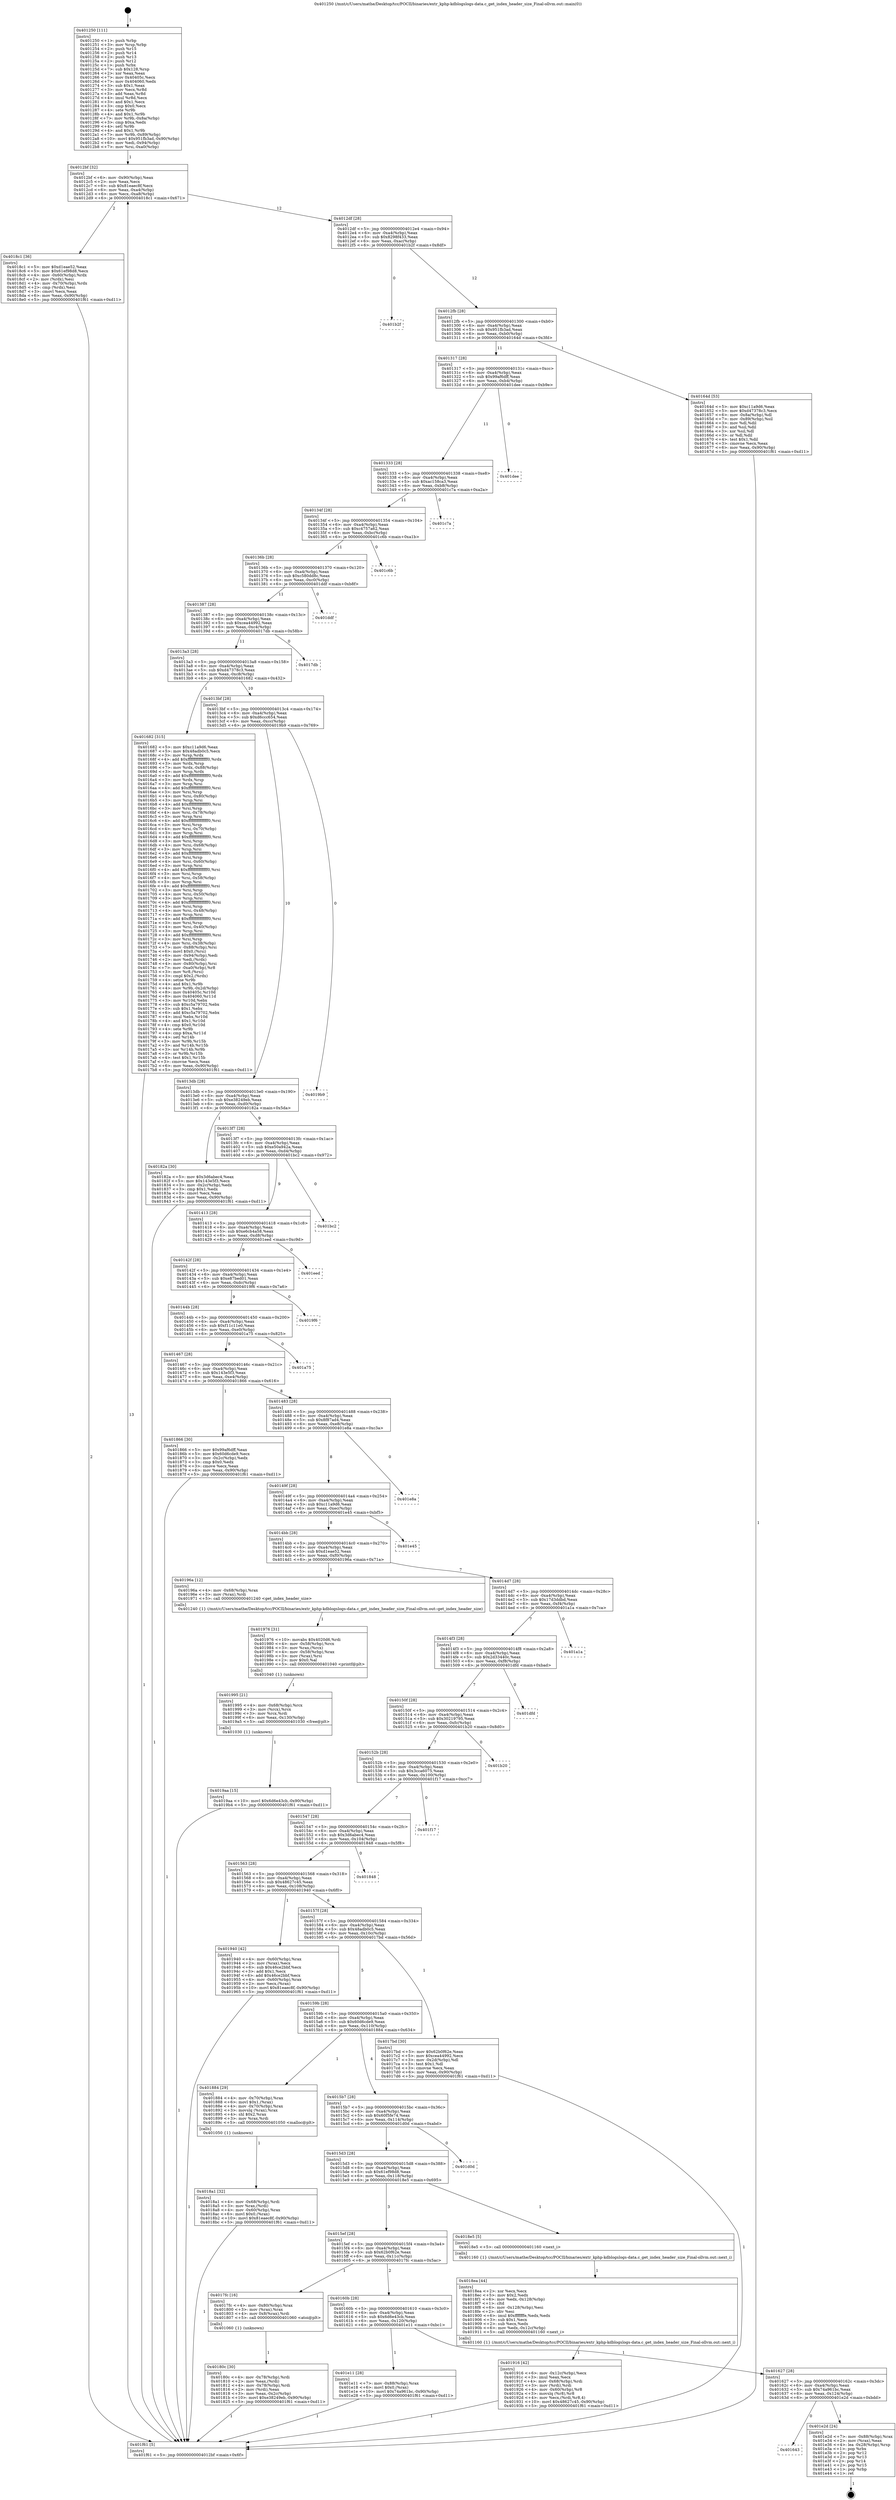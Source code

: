 digraph "0x401250" {
  label = "0x401250 (/mnt/c/Users/mathe/Desktop/tcc/POCII/binaries/extr_kphp-kdblogslogs-data.c_get_index_header_size_Final-ollvm.out::main(0))"
  labelloc = "t"
  node[shape=record]

  Entry [label="",width=0.3,height=0.3,shape=circle,fillcolor=black,style=filled]
  "0x4012bf" [label="{
     0x4012bf [32]\l
     | [instrs]\l
     &nbsp;&nbsp;0x4012bf \<+6\>: mov -0x90(%rbp),%eax\l
     &nbsp;&nbsp;0x4012c5 \<+2\>: mov %eax,%ecx\l
     &nbsp;&nbsp;0x4012c7 \<+6\>: sub $0x81eaec8f,%ecx\l
     &nbsp;&nbsp;0x4012cd \<+6\>: mov %eax,-0xa4(%rbp)\l
     &nbsp;&nbsp;0x4012d3 \<+6\>: mov %ecx,-0xa8(%rbp)\l
     &nbsp;&nbsp;0x4012d9 \<+6\>: je 00000000004018c1 \<main+0x671\>\l
  }"]
  "0x4018c1" [label="{
     0x4018c1 [36]\l
     | [instrs]\l
     &nbsp;&nbsp;0x4018c1 \<+5\>: mov $0xd1eae52,%eax\l
     &nbsp;&nbsp;0x4018c6 \<+5\>: mov $0x61ef98d8,%ecx\l
     &nbsp;&nbsp;0x4018cb \<+4\>: mov -0x60(%rbp),%rdx\l
     &nbsp;&nbsp;0x4018cf \<+2\>: mov (%rdx),%esi\l
     &nbsp;&nbsp;0x4018d1 \<+4\>: mov -0x70(%rbp),%rdx\l
     &nbsp;&nbsp;0x4018d5 \<+2\>: cmp (%rdx),%esi\l
     &nbsp;&nbsp;0x4018d7 \<+3\>: cmovl %ecx,%eax\l
     &nbsp;&nbsp;0x4018da \<+6\>: mov %eax,-0x90(%rbp)\l
     &nbsp;&nbsp;0x4018e0 \<+5\>: jmp 0000000000401f61 \<main+0xd11\>\l
  }"]
  "0x4012df" [label="{
     0x4012df [28]\l
     | [instrs]\l
     &nbsp;&nbsp;0x4012df \<+5\>: jmp 00000000004012e4 \<main+0x94\>\l
     &nbsp;&nbsp;0x4012e4 \<+6\>: mov -0xa4(%rbp),%eax\l
     &nbsp;&nbsp;0x4012ea \<+5\>: sub $0x8298f433,%eax\l
     &nbsp;&nbsp;0x4012ef \<+6\>: mov %eax,-0xac(%rbp)\l
     &nbsp;&nbsp;0x4012f5 \<+6\>: je 0000000000401b2f \<main+0x8df\>\l
  }"]
  Exit [label="",width=0.3,height=0.3,shape=circle,fillcolor=black,style=filled,peripheries=2]
  "0x401b2f" [label="{
     0x401b2f\l
  }", style=dashed]
  "0x4012fb" [label="{
     0x4012fb [28]\l
     | [instrs]\l
     &nbsp;&nbsp;0x4012fb \<+5\>: jmp 0000000000401300 \<main+0xb0\>\l
     &nbsp;&nbsp;0x401300 \<+6\>: mov -0xa4(%rbp),%eax\l
     &nbsp;&nbsp;0x401306 \<+5\>: sub $0x951fb3ad,%eax\l
     &nbsp;&nbsp;0x40130b \<+6\>: mov %eax,-0xb0(%rbp)\l
     &nbsp;&nbsp;0x401311 \<+6\>: je 000000000040164d \<main+0x3fd\>\l
  }"]
  "0x401643" [label="{
     0x401643\l
  }", style=dashed]
  "0x40164d" [label="{
     0x40164d [53]\l
     | [instrs]\l
     &nbsp;&nbsp;0x40164d \<+5\>: mov $0xc11a9d6,%eax\l
     &nbsp;&nbsp;0x401652 \<+5\>: mov $0xd47378c3,%ecx\l
     &nbsp;&nbsp;0x401657 \<+6\>: mov -0x8a(%rbp),%dl\l
     &nbsp;&nbsp;0x40165d \<+7\>: mov -0x89(%rbp),%sil\l
     &nbsp;&nbsp;0x401664 \<+3\>: mov %dl,%dil\l
     &nbsp;&nbsp;0x401667 \<+3\>: and %sil,%dil\l
     &nbsp;&nbsp;0x40166a \<+3\>: xor %sil,%dl\l
     &nbsp;&nbsp;0x40166d \<+3\>: or %dl,%dil\l
     &nbsp;&nbsp;0x401670 \<+4\>: test $0x1,%dil\l
     &nbsp;&nbsp;0x401674 \<+3\>: cmovne %ecx,%eax\l
     &nbsp;&nbsp;0x401677 \<+6\>: mov %eax,-0x90(%rbp)\l
     &nbsp;&nbsp;0x40167d \<+5\>: jmp 0000000000401f61 \<main+0xd11\>\l
  }"]
  "0x401317" [label="{
     0x401317 [28]\l
     | [instrs]\l
     &nbsp;&nbsp;0x401317 \<+5\>: jmp 000000000040131c \<main+0xcc\>\l
     &nbsp;&nbsp;0x40131c \<+6\>: mov -0xa4(%rbp),%eax\l
     &nbsp;&nbsp;0x401322 \<+5\>: sub $0x99af6dff,%eax\l
     &nbsp;&nbsp;0x401327 \<+6\>: mov %eax,-0xb4(%rbp)\l
     &nbsp;&nbsp;0x40132d \<+6\>: je 0000000000401dee \<main+0xb9e\>\l
  }"]
  "0x401f61" [label="{
     0x401f61 [5]\l
     | [instrs]\l
     &nbsp;&nbsp;0x401f61 \<+5\>: jmp 00000000004012bf \<main+0x6f\>\l
  }"]
  "0x401250" [label="{
     0x401250 [111]\l
     | [instrs]\l
     &nbsp;&nbsp;0x401250 \<+1\>: push %rbp\l
     &nbsp;&nbsp;0x401251 \<+3\>: mov %rsp,%rbp\l
     &nbsp;&nbsp;0x401254 \<+2\>: push %r15\l
     &nbsp;&nbsp;0x401256 \<+2\>: push %r14\l
     &nbsp;&nbsp;0x401258 \<+2\>: push %r13\l
     &nbsp;&nbsp;0x40125a \<+2\>: push %r12\l
     &nbsp;&nbsp;0x40125c \<+1\>: push %rbx\l
     &nbsp;&nbsp;0x40125d \<+7\>: sub $0x128,%rsp\l
     &nbsp;&nbsp;0x401264 \<+2\>: xor %eax,%eax\l
     &nbsp;&nbsp;0x401266 \<+7\>: mov 0x40405c,%ecx\l
     &nbsp;&nbsp;0x40126d \<+7\>: mov 0x404060,%edx\l
     &nbsp;&nbsp;0x401274 \<+3\>: sub $0x1,%eax\l
     &nbsp;&nbsp;0x401277 \<+3\>: mov %ecx,%r8d\l
     &nbsp;&nbsp;0x40127a \<+3\>: add %eax,%r8d\l
     &nbsp;&nbsp;0x40127d \<+4\>: imul %r8d,%ecx\l
     &nbsp;&nbsp;0x401281 \<+3\>: and $0x1,%ecx\l
     &nbsp;&nbsp;0x401284 \<+3\>: cmp $0x0,%ecx\l
     &nbsp;&nbsp;0x401287 \<+4\>: sete %r9b\l
     &nbsp;&nbsp;0x40128b \<+4\>: and $0x1,%r9b\l
     &nbsp;&nbsp;0x40128f \<+7\>: mov %r9b,-0x8a(%rbp)\l
     &nbsp;&nbsp;0x401296 \<+3\>: cmp $0xa,%edx\l
     &nbsp;&nbsp;0x401299 \<+4\>: setl %r9b\l
     &nbsp;&nbsp;0x40129d \<+4\>: and $0x1,%r9b\l
     &nbsp;&nbsp;0x4012a1 \<+7\>: mov %r9b,-0x89(%rbp)\l
     &nbsp;&nbsp;0x4012a8 \<+10\>: movl $0x951fb3ad,-0x90(%rbp)\l
     &nbsp;&nbsp;0x4012b2 \<+6\>: mov %edi,-0x94(%rbp)\l
     &nbsp;&nbsp;0x4012b8 \<+7\>: mov %rsi,-0xa0(%rbp)\l
  }"]
  "0x401e2d" [label="{
     0x401e2d [24]\l
     | [instrs]\l
     &nbsp;&nbsp;0x401e2d \<+7\>: mov -0x88(%rbp),%rax\l
     &nbsp;&nbsp;0x401e34 \<+2\>: mov (%rax),%eax\l
     &nbsp;&nbsp;0x401e36 \<+4\>: lea -0x28(%rbp),%rsp\l
     &nbsp;&nbsp;0x401e3a \<+1\>: pop %rbx\l
     &nbsp;&nbsp;0x401e3b \<+2\>: pop %r12\l
     &nbsp;&nbsp;0x401e3d \<+2\>: pop %r13\l
     &nbsp;&nbsp;0x401e3f \<+2\>: pop %r14\l
     &nbsp;&nbsp;0x401e41 \<+2\>: pop %r15\l
     &nbsp;&nbsp;0x401e43 \<+1\>: pop %rbp\l
     &nbsp;&nbsp;0x401e44 \<+1\>: ret\l
  }"]
  "0x401dee" [label="{
     0x401dee\l
  }", style=dashed]
  "0x401333" [label="{
     0x401333 [28]\l
     | [instrs]\l
     &nbsp;&nbsp;0x401333 \<+5\>: jmp 0000000000401338 \<main+0xe8\>\l
     &nbsp;&nbsp;0x401338 \<+6\>: mov -0xa4(%rbp),%eax\l
     &nbsp;&nbsp;0x40133e \<+5\>: sub $0xac158ca3,%eax\l
     &nbsp;&nbsp;0x401343 \<+6\>: mov %eax,-0xb8(%rbp)\l
     &nbsp;&nbsp;0x401349 \<+6\>: je 0000000000401c7a \<main+0xa2a\>\l
  }"]
  "0x401627" [label="{
     0x401627 [28]\l
     | [instrs]\l
     &nbsp;&nbsp;0x401627 \<+5\>: jmp 000000000040162c \<main+0x3dc\>\l
     &nbsp;&nbsp;0x40162c \<+6\>: mov -0xa4(%rbp),%eax\l
     &nbsp;&nbsp;0x401632 \<+5\>: sub $0x74a961bc,%eax\l
     &nbsp;&nbsp;0x401637 \<+6\>: mov %eax,-0x124(%rbp)\l
     &nbsp;&nbsp;0x40163d \<+6\>: je 0000000000401e2d \<main+0xbdd\>\l
  }"]
  "0x401c7a" [label="{
     0x401c7a\l
  }", style=dashed]
  "0x40134f" [label="{
     0x40134f [28]\l
     | [instrs]\l
     &nbsp;&nbsp;0x40134f \<+5\>: jmp 0000000000401354 \<main+0x104\>\l
     &nbsp;&nbsp;0x401354 \<+6\>: mov -0xa4(%rbp),%eax\l
     &nbsp;&nbsp;0x40135a \<+5\>: sub $0xc4757a62,%eax\l
     &nbsp;&nbsp;0x40135f \<+6\>: mov %eax,-0xbc(%rbp)\l
     &nbsp;&nbsp;0x401365 \<+6\>: je 0000000000401c6b \<main+0xa1b\>\l
  }"]
  "0x401e11" [label="{
     0x401e11 [28]\l
     | [instrs]\l
     &nbsp;&nbsp;0x401e11 \<+7\>: mov -0x88(%rbp),%rax\l
     &nbsp;&nbsp;0x401e18 \<+6\>: movl $0x0,(%rax)\l
     &nbsp;&nbsp;0x401e1e \<+10\>: movl $0x74a961bc,-0x90(%rbp)\l
     &nbsp;&nbsp;0x401e28 \<+5\>: jmp 0000000000401f61 \<main+0xd11\>\l
  }"]
  "0x401c6b" [label="{
     0x401c6b\l
  }", style=dashed]
  "0x40136b" [label="{
     0x40136b [28]\l
     | [instrs]\l
     &nbsp;&nbsp;0x40136b \<+5\>: jmp 0000000000401370 \<main+0x120\>\l
     &nbsp;&nbsp;0x401370 \<+6\>: mov -0xa4(%rbp),%eax\l
     &nbsp;&nbsp;0x401376 \<+5\>: sub $0xc580dd8c,%eax\l
     &nbsp;&nbsp;0x40137b \<+6\>: mov %eax,-0xc0(%rbp)\l
     &nbsp;&nbsp;0x401381 \<+6\>: je 0000000000401ddf \<main+0xb8f\>\l
  }"]
  "0x4019aa" [label="{
     0x4019aa [15]\l
     | [instrs]\l
     &nbsp;&nbsp;0x4019aa \<+10\>: movl $0x6d6e43cb,-0x90(%rbp)\l
     &nbsp;&nbsp;0x4019b4 \<+5\>: jmp 0000000000401f61 \<main+0xd11\>\l
  }"]
  "0x401ddf" [label="{
     0x401ddf\l
  }", style=dashed]
  "0x401387" [label="{
     0x401387 [28]\l
     | [instrs]\l
     &nbsp;&nbsp;0x401387 \<+5\>: jmp 000000000040138c \<main+0x13c\>\l
     &nbsp;&nbsp;0x40138c \<+6\>: mov -0xa4(%rbp),%eax\l
     &nbsp;&nbsp;0x401392 \<+5\>: sub $0xcea44992,%eax\l
     &nbsp;&nbsp;0x401397 \<+6\>: mov %eax,-0xc4(%rbp)\l
     &nbsp;&nbsp;0x40139d \<+6\>: je 00000000004017db \<main+0x58b\>\l
  }"]
  "0x401995" [label="{
     0x401995 [21]\l
     | [instrs]\l
     &nbsp;&nbsp;0x401995 \<+4\>: mov -0x68(%rbp),%rcx\l
     &nbsp;&nbsp;0x401999 \<+3\>: mov (%rcx),%rcx\l
     &nbsp;&nbsp;0x40199c \<+3\>: mov %rcx,%rdi\l
     &nbsp;&nbsp;0x40199f \<+6\>: mov %eax,-0x130(%rbp)\l
     &nbsp;&nbsp;0x4019a5 \<+5\>: call 0000000000401030 \<free@plt\>\l
     | [calls]\l
     &nbsp;&nbsp;0x401030 \{1\} (unknown)\l
  }"]
  "0x4017db" [label="{
     0x4017db\l
  }", style=dashed]
  "0x4013a3" [label="{
     0x4013a3 [28]\l
     | [instrs]\l
     &nbsp;&nbsp;0x4013a3 \<+5\>: jmp 00000000004013a8 \<main+0x158\>\l
     &nbsp;&nbsp;0x4013a8 \<+6\>: mov -0xa4(%rbp),%eax\l
     &nbsp;&nbsp;0x4013ae \<+5\>: sub $0xd47378c3,%eax\l
     &nbsp;&nbsp;0x4013b3 \<+6\>: mov %eax,-0xc8(%rbp)\l
     &nbsp;&nbsp;0x4013b9 \<+6\>: je 0000000000401682 \<main+0x432\>\l
  }"]
  "0x401976" [label="{
     0x401976 [31]\l
     | [instrs]\l
     &nbsp;&nbsp;0x401976 \<+10\>: movabs $0x4020d6,%rdi\l
     &nbsp;&nbsp;0x401980 \<+4\>: mov -0x58(%rbp),%rcx\l
     &nbsp;&nbsp;0x401984 \<+3\>: mov %rax,(%rcx)\l
     &nbsp;&nbsp;0x401987 \<+4\>: mov -0x58(%rbp),%rax\l
     &nbsp;&nbsp;0x40198b \<+3\>: mov (%rax),%rsi\l
     &nbsp;&nbsp;0x40198e \<+2\>: mov $0x0,%al\l
     &nbsp;&nbsp;0x401990 \<+5\>: call 0000000000401040 \<printf@plt\>\l
     | [calls]\l
     &nbsp;&nbsp;0x401040 \{1\} (unknown)\l
  }"]
  "0x401682" [label="{
     0x401682 [315]\l
     | [instrs]\l
     &nbsp;&nbsp;0x401682 \<+5\>: mov $0xc11a9d6,%eax\l
     &nbsp;&nbsp;0x401687 \<+5\>: mov $0x48adb0c5,%ecx\l
     &nbsp;&nbsp;0x40168c \<+3\>: mov %rsp,%rdx\l
     &nbsp;&nbsp;0x40168f \<+4\>: add $0xfffffffffffffff0,%rdx\l
     &nbsp;&nbsp;0x401693 \<+3\>: mov %rdx,%rsp\l
     &nbsp;&nbsp;0x401696 \<+7\>: mov %rdx,-0x88(%rbp)\l
     &nbsp;&nbsp;0x40169d \<+3\>: mov %rsp,%rdx\l
     &nbsp;&nbsp;0x4016a0 \<+4\>: add $0xfffffffffffffff0,%rdx\l
     &nbsp;&nbsp;0x4016a4 \<+3\>: mov %rdx,%rsp\l
     &nbsp;&nbsp;0x4016a7 \<+3\>: mov %rsp,%rsi\l
     &nbsp;&nbsp;0x4016aa \<+4\>: add $0xfffffffffffffff0,%rsi\l
     &nbsp;&nbsp;0x4016ae \<+3\>: mov %rsi,%rsp\l
     &nbsp;&nbsp;0x4016b1 \<+4\>: mov %rsi,-0x80(%rbp)\l
     &nbsp;&nbsp;0x4016b5 \<+3\>: mov %rsp,%rsi\l
     &nbsp;&nbsp;0x4016b8 \<+4\>: add $0xfffffffffffffff0,%rsi\l
     &nbsp;&nbsp;0x4016bc \<+3\>: mov %rsi,%rsp\l
     &nbsp;&nbsp;0x4016bf \<+4\>: mov %rsi,-0x78(%rbp)\l
     &nbsp;&nbsp;0x4016c3 \<+3\>: mov %rsp,%rsi\l
     &nbsp;&nbsp;0x4016c6 \<+4\>: add $0xfffffffffffffff0,%rsi\l
     &nbsp;&nbsp;0x4016ca \<+3\>: mov %rsi,%rsp\l
     &nbsp;&nbsp;0x4016cd \<+4\>: mov %rsi,-0x70(%rbp)\l
     &nbsp;&nbsp;0x4016d1 \<+3\>: mov %rsp,%rsi\l
     &nbsp;&nbsp;0x4016d4 \<+4\>: add $0xfffffffffffffff0,%rsi\l
     &nbsp;&nbsp;0x4016d8 \<+3\>: mov %rsi,%rsp\l
     &nbsp;&nbsp;0x4016db \<+4\>: mov %rsi,-0x68(%rbp)\l
     &nbsp;&nbsp;0x4016df \<+3\>: mov %rsp,%rsi\l
     &nbsp;&nbsp;0x4016e2 \<+4\>: add $0xfffffffffffffff0,%rsi\l
     &nbsp;&nbsp;0x4016e6 \<+3\>: mov %rsi,%rsp\l
     &nbsp;&nbsp;0x4016e9 \<+4\>: mov %rsi,-0x60(%rbp)\l
     &nbsp;&nbsp;0x4016ed \<+3\>: mov %rsp,%rsi\l
     &nbsp;&nbsp;0x4016f0 \<+4\>: add $0xfffffffffffffff0,%rsi\l
     &nbsp;&nbsp;0x4016f4 \<+3\>: mov %rsi,%rsp\l
     &nbsp;&nbsp;0x4016f7 \<+4\>: mov %rsi,-0x58(%rbp)\l
     &nbsp;&nbsp;0x4016fb \<+3\>: mov %rsp,%rsi\l
     &nbsp;&nbsp;0x4016fe \<+4\>: add $0xfffffffffffffff0,%rsi\l
     &nbsp;&nbsp;0x401702 \<+3\>: mov %rsi,%rsp\l
     &nbsp;&nbsp;0x401705 \<+4\>: mov %rsi,-0x50(%rbp)\l
     &nbsp;&nbsp;0x401709 \<+3\>: mov %rsp,%rsi\l
     &nbsp;&nbsp;0x40170c \<+4\>: add $0xfffffffffffffff0,%rsi\l
     &nbsp;&nbsp;0x401710 \<+3\>: mov %rsi,%rsp\l
     &nbsp;&nbsp;0x401713 \<+4\>: mov %rsi,-0x48(%rbp)\l
     &nbsp;&nbsp;0x401717 \<+3\>: mov %rsp,%rsi\l
     &nbsp;&nbsp;0x40171a \<+4\>: add $0xfffffffffffffff0,%rsi\l
     &nbsp;&nbsp;0x40171e \<+3\>: mov %rsi,%rsp\l
     &nbsp;&nbsp;0x401721 \<+4\>: mov %rsi,-0x40(%rbp)\l
     &nbsp;&nbsp;0x401725 \<+3\>: mov %rsp,%rsi\l
     &nbsp;&nbsp;0x401728 \<+4\>: add $0xfffffffffffffff0,%rsi\l
     &nbsp;&nbsp;0x40172c \<+3\>: mov %rsi,%rsp\l
     &nbsp;&nbsp;0x40172f \<+4\>: mov %rsi,-0x38(%rbp)\l
     &nbsp;&nbsp;0x401733 \<+7\>: mov -0x88(%rbp),%rsi\l
     &nbsp;&nbsp;0x40173a \<+6\>: movl $0x0,(%rsi)\l
     &nbsp;&nbsp;0x401740 \<+6\>: mov -0x94(%rbp),%edi\l
     &nbsp;&nbsp;0x401746 \<+2\>: mov %edi,(%rdx)\l
     &nbsp;&nbsp;0x401748 \<+4\>: mov -0x80(%rbp),%rsi\l
     &nbsp;&nbsp;0x40174c \<+7\>: mov -0xa0(%rbp),%r8\l
     &nbsp;&nbsp;0x401753 \<+3\>: mov %r8,(%rsi)\l
     &nbsp;&nbsp;0x401756 \<+3\>: cmpl $0x2,(%rdx)\l
     &nbsp;&nbsp;0x401759 \<+4\>: setne %r9b\l
     &nbsp;&nbsp;0x40175d \<+4\>: and $0x1,%r9b\l
     &nbsp;&nbsp;0x401761 \<+4\>: mov %r9b,-0x2d(%rbp)\l
     &nbsp;&nbsp;0x401765 \<+8\>: mov 0x40405c,%r10d\l
     &nbsp;&nbsp;0x40176d \<+8\>: mov 0x404060,%r11d\l
     &nbsp;&nbsp;0x401775 \<+3\>: mov %r10d,%ebx\l
     &nbsp;&nbsp;0x401778 \<+6\>: sub $0xc5a79702,%ebx\l
     &nbsp;&nbsp;0x40177e \<+3\>: sub $0x1,%ebx\l
     &nbsp;&nbsp;0x401781 \<+6\>: add $0xc5a79702,%ebx\l
     &nbsp;&nbsp;0x401787 \<+4\>: imul %ebx,%r10d\l
     &nbsp;&nbsp;0x40178b \<+4\>: and $0x1,%r10d\l
     &nbsp;&nbsp;0x40178f \<+4\>: cmp $0x0,%r10d\l
     &nbsp;&nbsp;0x401793 \<+4\>: sete %r9b\l
     &nbsp;&nbsp;0x401797 \<+4\>: cmp $0xa,%r11d\l
     &nbsp;&nbsp;0x40179b \<+4\>: setl %r14b\l
     &nbsp;&nbsp;0x40179f \<+3\>: mov %r9b,%r15b\l
     &nbsp;&nbsp;0x4017a2 \<+3\>: and %r14b,%r15b\l
     &nbsp;&nbsp;0x4017a5 \<+3\>: xor %r14b,%r9b\l
     &nbsp;&nbsp;0x4017a8 \<+3\>: or %r9b,%r15b\l
     &nbsp;&nbsp;0x4017ab \<+4\>: test $0x1,%r15b\l
     &nbsp;&nbsp;0x4017af \<+3\>: cmovne %ecx,%eax\l
     &nbsp;&nbsp;0x4017b2 \<+6\>: mov %eax,-0x90(%rbp)\l
     &nbsp;&nbsp;0x4017b8 \<+5\>: jmp 0000000000401f61 \<main+0xd11\>\l
  }"]
  "0x4013bf" [label="{
     0x4013bf [28]\l
     | [instrs]\l
     &nbsp;&nbsp;0x4013bf \<+5\>: jmp 00000000004013c4 \<main+0x174\>\l
     &nbsp;&nbsp;0x4013c4 \<+6\>: mov -0xa4(%rbp),%eax\l
     &nbsp;&nbsp;0x4013ca \<+5\>: sub $0xd6ccc654,%eax\l
     &nbsp;&nbsp;0x4013cf \<+6\>: mov %eax,-0xcc(%rbp)\l
     &nbsp;&nbsp;0x4013d5 \<+6\>: je 00000000004019b9 \<main+0x769\>\l
  }"]
  "0x401916" [label="{
     0x401916 [42]\l
     | [instrs]\l
     &nbsp;&nbsp;0x401916 \<+6\>: mov -0x12c(%rbp),%ecx\l
     &nbsp;&nbsp;0x40191c \<+3\>: imul %eax,%ecx\l
     &nbsp;&nbsp;0x40191f \<+4\>: mov -0x68(%rbp),%rdi\l
     &nbsp;&nbsp;0x401923 \<+3\>: mov (%rdi),%rdi\l
     &nbsp;&nbsp;0x401926 \<+4\>: mov -0x60(%rbp),%r8\l
     &nbsp;&nbsp;0x40192a \<+3\>: movslq (%r8),%r8\l
     &nbsp;&nbsp;0x40192d \<+4\>: mov %ecx,(%rdi,%r8,4)\l
     &nbsp;&nbsp;0x401931 \<+10\>: movl $0x48627c45,-0x90(%rbp)\l
     &nbsp;&nbsp;0x40193b \<+5\>: jmp 0000000000401f61 \<main+0xd11\>\l
  }"]
  "0x4018ea" [label="{
     0x4018ea [44]\l
     | [instrs]\l
     &nbsp;&nbsp;0x4018ea \<+2\>: xor %ecx,%ecx\l
     &nbsp;&nbsp;0x4018ec \<+5\>: mov $0x2,%edx\l
     &nbsp;&nbsp;0x4018f1 \<+6\>: mov %edx,-0x128(%rbp)\l
     &nbsp;&nbsp;0x4018f7 \<+1\>: cltd\l
     &nbsp;&nbsp;0x4018f8 \<+6\>: mov -0x128(%rbp),%esi\l
     &nbsp;&nbsp;0x4018fe \<+2\>: idiv %esi\l
     &nbsp;&nbsp;0x401900 \<+6\>: imul $0xfffffffe,%edx,%edx\l
     &nbsp;&nbsp;0x401906 \<+3\>: sub $0x1,%ecx\l
     &nbsp;&nbsp;0x401909 \<+2\>: sub %ecx,%edx\l
     &nbsp;&nbsp;0x40190b \<+6\>: mov %edx,-0x12c(%rbp)\l
     &nbsp;&nbsp;0x401911 \<+5\>: call 0000000000401160 \<next_i\>\l
     | [calls]\l
     &nbsp;&nbsp;0x401160 \{1\} (/mnt/c/Users/mathe/Desktop/tcc/POCII/binaries/extr_kphp-kdblogslogs-data.c_get_index_header_size_Final-ollvm.out::next_i)\l
  }"]
  "0x4019b9" [label="{
     0x4019b9\l
  }", style=dashed]
  "0x4013db" [label="{
     0x4013db [28]\l
     | [instrs]\l
     &nbsp;&nbsp;0x4013db \<+5\>: jmp 00000000004013e0 \<main+0x190\>\l
     &nbsp;&nbsp;0x4013e0 \<+6\>: mov -0xa4(%rbp),%eax\l
     &nbsp;&nbsp;0x4013e6 \<+5\>: sub $0xe38249eb,%eax\l
     &nbsp;&nbsp;0x4013eb \<+6\>: mov %eax,-0xd0(%rbp)\l
     &nbsp;&nbsp;0x4013f1 \<+6\>: je 000000000040182a \<main+0x5da\>\l
  }"]
  "0x4018a1" [label="{
     0x4018a1 [32]\l
     | [instrs]\l
     &nbsp;&nbsp;0x4018a1 \<+4\>: mov -0x68(%rbp),%rdi\l
     &nbsp;&nbsp;0x4018a5 \<+3\>: mov %rax,(%rdi)\l
     &nbsp;&nbsp;0x4018a8 \<+4\>: mov -0x60(%rbp),%rax\l
     &nbsp;&nbsp;0x4018ac \<+6\>: movl $0x0,(%rax)\l
     &nbsp;&nbsp;0x4018b2 \<+10\>: movl $0x81eaec8f,-0x90(%rbp)\l
     &nbsp;&nbsp;0x4018bc \<+5\>: jmp 0000000000401f61 \<main+0xd11\>\l
  }"]
  "0x40182a" [label="{
     0x40182a [30]\l
     | [instrs]\l
     &nbsp;&nbsp;0x40182a \<+5\>: mov $0x3d6abec4,%eax\l
     &nbsp;&nbsp;0x40182f \<+5\>: mov $0x143e5f3,%ecx\l
     &nbsp;&nbsp;0x401834 \<+3\>: mov -0x2c(%rbp),%edx\l
     &nbsp;&nbsp;0x401837 \<+3\>: cmp $0x1,%edx\l
     &nbsp;&nbsp;0x40183a \<+3\>: cmovl %ecx,%eax\l
     &nbsp;&nbsp;0x40183d \<+6\>: mov %eax,-0x90(%rbp)\l
     &nbsp;&nbsp;0x401843 \<+5\>: jmp 0000000000401f61 \<main+0xd11\>\l
  }"]
  "0x4013f7" [label="{
     0x4013f7 [28]\l
     | [instrs]\l
     &nbsp;&nbsp;0x4013f7 \<+5\>: jmp 00000000004013fc \<main+0x1ac\>\l
     &nbsp;&nbsp;0x4013fc \<+6\>: mov -0xa4(%rbp),%eax\l
     &nbsp;&nbsp;0x401402 \<+5\>: sub $0xe50a942a,%eax\l
     &nbsp;&nbsp;0x401407 \<+6\>: mov %eax,-0xd4(%rbp)\l
     &nbsp;&nbsp;0x40140d \<+6\>: je 0000000000401bc2 \<main+0x972\>\l
  }"]
  "0x40180c" [label="{
     0x40180c [30]\l
     | [instrs]\l
     &nbsp;&nbsp;0x40180c \<+4\>: mov -0x78(%rbp),%rdi\l
     &nbsp;&nbsp;0x401810 \<+2\>: mov %eax,(%rdi)\l
     &nbsp;&nbsp;0x401812 \<+4\>: mov -0x78(%rbp),%rdi\l
     &nbsp;&nbsp;0x401816 \<+2\>: mov (%rdi),%eax\l
     &nbsp;&nbsp;0x401818 \<+3\>: mov %eax,-0x2c(%rbp)\l
     &nbsp;&nbsp;0x40181b \<+10\>: movl $0xe38249eb,-0x90(%rbp)\l
     &nbsp;&nbsp;0x401825 \<+5\>: jmp 0000000000401f61 \<main+0xd11\>\l
  }"]
  "0x401bc2" [label="{
     0x401bc2\l
  }", style=dashed]
  "0x401413" [label="{
     0x401413 [28]\l
     | [instrs]\l
     &nbsp;&nbsp;0x401413 \<+5\>: jmp 0000000000401418 \<main+0x1c8\>\l
     &nbsp;&nbsp;0x401418 \<+6\>: mov -0xa4(%rbp),%eax\l
     &nbsp;&nbsp;0x40141e \<+5\>: sub $0xe6cb4a58,%eax\l
     &nbsp;&nbsp;0x401423 \<+6\>: mov %eax,-0xd8(%rbp)\l
     &nbsp;&nbsp;0x401429 \<+6\>: je 0000000000401eed \<main+0xc9d\>\l
  }"]
  "0x40160b" [label="{
     0x40160b [28]\l
     | [instrs]\l
     &nbsp;&nbsp;0x40160b \<+5\>: jmp 0000000000401610 \<main+0x3c0\>\l
     &nbsp;&nbsp;0x401610 \<+6\>: mov -0xa4(%rbp),%eax\l
     &nbsp;&nbsp;0x401616 \<+5\>: sub $0x6d6e43cb,%eax\l
     &nbsp;&nbsp;0x40161b \<+6\>: mov %eax,-0x120(%rbp)\l
     &nbsp;&nbsp;0x401621 \<+6\>: je 0000000000401e11 \<main+0xbc1\>\l
  }"]
  "0x401eed" [label="{
     0x401eed\l
  }", style=dashed]
  "0x40142f" [label="{
     0x40142f [28]\l
     | [instrs]\l
     &nbsp;&nbsp;0x40142f \<+5\>: jmp 0000000000401434 \<main+0x1e4\>\l
     &nbsp;&nbsp;0x401434 \<+6\>: mov -0xa4(%rbp),%eax\l
     &nbsp;&nbsp;0x40143a \<+5\>: sub $0xe87bed01,%eax\l
     &nbsp;&nbsp;0x40143f \<+6\>: mov %eax,-0xdc(%rbp)\l
     &nbsp;&nbsp;0x401445 \<+6\>: je 00000000004019f6 \<main+0x7a6\>\l
  }"]
  "0x4017fc" [label="{
     0x4017fc [16]\l
     | [instrs]\l
     &nbsp;&nbsp;0x4017fc \<+4\>: mov -0x80(%rbp),%rax\l
     &nbsp;&nbsp;0x401800 \<+3\>: mov (%rax),%rax\l
     &nbsp;&nbsp;0x401803 \<+4\>: mov 0x8(%rax),%rdi\l
     &nbsp;&nbsp;0x401807 \<+5\>: call 0000000000401060 \<atoi@plt\>\l
     | [calls]\l
     &nbsp;&nbsp;0x401060 \{1\} (unknown)\l
  }"]
  "0x4019f6" [label="{
     0x4019f6\l
  }", style=dashed]
  "0x40144b" [label="{
     0x40144b [28]\l
     | [instrs]\l
     &nbsp;&nbsp;0x40144b \<+5\>: jmp 0000000000401450 \<main+0x200\>\l
     &nbsp;&nbsp;0x401450 \<+6\>: mov -0xa4(%rbp),%eax\l
     &nbsp;&nbsp;0x401456 \<+5\>: sub $0xf11c11e0,%eax\l
     &nbsp;&nbsp;0x40145b \<+6\>: mov %eax,-0xe0(%rbp)\l
     &nbsp;&nbsp;0x401461 \<+6\>: je 0000000000401a75 \<main+0x825\>\l
  }"]
  "0x4015ef" [label="{
     0x4015ef [28]\l
     | [instrs]\l
     &nbsp;&nbsp;0x4015ef \<+5\>: jmp 00000000004015f4 \<main+0x3a4\>\l
     &nbsp;&nbsp;0x4015f4 \<+6\>: mov -0xa4(%rbp),%eax\l
     &nbsp;&nbsp;0x4015fa \<+5\>: sub $0x62b0f62e,%eax\l
     &nbsp;&nbsp;0x4015ff \<+6\>: mov %eax,-0x11c(%rbp)\l
     &nbsp;&nbsp;0x401605 \<+6\>: je 00000000004017fc \<main+0x5ac\>\l
  }"]
  "0x401a75" [label="{
     0x401a75\l
  }", style=dashed]
  "0x401467" [label="{
     0x401467 [28]\l
     | [instrs]\l
     &nbsp;&nbsp;0x401467 \<+5\>: jmp 000000000040146c \<main+0x21c\>\l
     &nbsp;&nbsp;0x40146c \<+6\>: mov -0xa4(%rbp),%eax\l
     &nbsp;&nbsp;0x401472 \<+5\>: sub $0x143e5f3,%eax\l
     &nbsp;&nbsp;0x401477 \<+6\>: mov %eax,-0xe4(%rbp)\l
     &nbsp;&nbsp;0x40147d \<+6\>: je 0000000000401866 \<main+0x616\>\l
  }"]
  "0x4018e5" [label="{
     0x4018e5 [5]\l
     | [instrs]\l
     &nbsp;&nbsp;0x4018e5 \<+5\>: call 0000000000401160 \<next_i\>\l
     | [calls]\l
     &nbsp;&nbsp;0x401160 \{1\} (/mnt/c/Users/mathe/Desktop/tcc/POCII/binaries/extr_kphp-kdblogslogs-data.c_get_index_header_size_Final-ollvm.out::next_i)\l
  }"]
  "0x401866" [label="{
     0x401866 [30]\l
     | [instrs]\l
     &nbsp;&nbsp;0x401866 \<+5\>: mov $0x99af6dff,%eax\l
     &nbsp;&nbsp;0x40186b \<+5\>: mov $0x60d6cde9,%ecx\l
     &nbsp;&nbsp;0x401870 \<+3\>: mov -0x2c(%rbp),%edx\l
     &nbsp;&nbsp;0x401873 \<+3\>: cmp $0x0,%edx\l
     &nbsp;&nbsp;0x401876 \<+3\>: cmove %ecx,%eax\l
     &nbsp;&nbsp;0x401879 \<+6\>: mov %eax,-0x90(%rbp)\l
     &nbsp;&nbsp;0x40187f \<+5\>: jmp 0000000000401f61 \<main+0xd11\>\l
  }"]
  "0x401483" [label="{
     0x401483 [28]\l
     | [instrs]\l
     &nbsp;&nbsp;0x401483 \<+5\>: jmp 0000000000401488 \<main+0x238\>\l
     &nbsp;&nbsp;0x401488 \<+6\>: mov -0xa4(%rbp),%eax\l
     &nbsp;&nbsp;0x40148e \<+5\>: sub $0x8f87ad4,%eax\l
     &nbsp;&nbsp;0x401493 \<+6\>: mov %eax,-0xe8(%rbp)\l
     &nbsp;&nbsp;0x401499 \<+6\>: je 0000000000401e8a \<main+0xc3a\>\l
  }"]
  "0x4015d3" [label="{
     0x4015d3 [28]\l
     | [instrs]\l
     &nbsp;&nbsp;0x4015d3 \<+5\>: jmp 00000000004015d8 \<main+0x388\>\l
     &nbsp;&nbsp;0x4015d8 \<+6\>: mov -0xa4(%rbp),%eax\l
     &nbsp;&nbsp;0x4015de \<+5\>: sub $0x61ef98d8,%eax\l
     &nbsp;&nbsp;0x4015e3 \<+6\>: mov %eax,-0x118(%rbp)\l
     &nbsp;&nbsp;0x4015e9 \<+6\>: je 00000000004018e5 \<main+0x695\>\l
  }"]
  "0x401e8a" [label="{
     0x401e8a\l
  }", style=dashed]
  "0x40149f" [label="{
     0x40149f [28]\l
     | [instrs]\l
     &nbsp;&nbsp;0x40149f \<+5\>: jmp 00000000004014a4 \<main+0x254\>\l
     &nbsp;&nbsp;0x4014a4 \<+6\>: mov -0xa4(%rbp),%eax\l
     &nbsp;&nbsp;0x4014aa \<+5\>: sub $0xc11a9d6,%eax\l
     &nbsp;&nbsp;0x4014af \<+6\>: mov %eax,-0xec(%rbp)\l
     &nbsp;&nbsp;0x4014b5 \<+6\>: je 0000000000401e45 \<main+0xbf5\>\l
  }"]
  "0x401d0d" [label="{
     0x401d0d\l
  }", style=dashed]
  "0x401e45" [label="{
     0x401e45\l
  }", style=dashed]
  "0x4014bb" [label="{
     0x4014bb [28]\l
     | [instrs]\l
     &nbsp;&nbsp;0x4014bb \<+5\>: jmp 00000000004014c0 \<main+0x270\>\l
     &nbsp;&nbsp;0x4014c0 \<+6\>: mov -0xa4(%rbp),%eax\l
     &nbsp;&nbsp;0x4014c6 \<+5\>: sub $0xd1eae52,%eax\l
     &nbsp;&nbsp;0x4014cb \<+6\>: mov %eax,-0xf0(%rbp)\l
     &nbsp;&nbsp;0x4014d1 \<+6\>: je 000000000040196a \<main+0x71a\>\l
  }"]
  "0x4015b7" [label="{
     0x4015b7 [28]\l
     | [instrs]\l
     &nbsp;&nbsp;0x4015b7 \<+5\>: jmp 00000000004015bc \<main+0x36c\>\l
     &nbsp;&nbsp;0x4015bc \<+6\>: mov -0xa4(%rbp),%eax\l
     &nbsp;&nbsp;0x4015c2 \<+5\>: sub $0x60f5fe74,%eax\l
     &nbsp;&nbsp;0x4015c7 \<+6\>: mov %eax,-0x114(%rbp)\l
     &nbsp;&nbsp;0x4015cd \<+6\>: je 0000000000401d0d \<main+0xabd\>\l
  }"]
  "0x40196a" [label="{
     0x40196a [12]\l
     | [instrs]\l
     &nbsp;&nbsp;0x40196a \<+4\>: mov -0x68(%rbp),%rax\l
     &nbsp;&nbsp;0x40196e \<+3\>: mov (%rax),%rdi\l
     &nbsp;&nbsp;0x401971 \<+5\>: call 0000000000401240 \<get_index_header_size\>\l
     | [calls]\l
     &nbsp;&nbsp;0x401240 \{1\} (/mnt/c/Users/mathe/Desktop/tcc/POCII/binaries/extr_kphp-kdblogslogs-data.c_get_index_header_size_Final-ollvm.out::get_index_header_size)\l
  }"]
  "0x4014d7" [label="{
     0x4014d7 [28]\l
     | [instrs]\l
     &nbsp;&nbsp;0x4014d7 \<+5\>: jmp 00000000004014dc \<main+0x28c\>\l
     &nbsp;&nbsp;0x4014dc \<+6\>: mov -0xa4(%rbp),%eax\l
     &nbsp;&nbsp;0x4014e2 \<+5\>: sub $0x17d3ddbd,%eax\l
     &nbsp;&nbsp;0x4014e7 \<+6\>: mov %eax,-0xf4(%rbp)\l
     &nbsp;&nbsp;0x4014ed \<+6\>: je 0000000000401a1a \<main+0x7ca\>\l
  }"]
  "0x401884" [label="{
     0x401884 [29]\l
     | [instrs]\l
     &nbsp;&nbsp;0x401884 \<+4\>: mov -0x70(%rbp),%rax\l
     &nbsp;&nbsp;0x401888 \<+6\>: movl $0x1,(%rax)\l
     &nbsp;&nbsp;0x40188e \<+4\>: mov -0x70(%rbp),%rax\l
     &nbsp;&nbsp;0x401892 \<+3\>: movslq (%rax),%rax\l
     &nbsp;&nbsp;0x401895 \<+4\>: shl $0x2,%rax\l
     &nbsp;&nbsp;0x401899 \<+3\>: mov %rax,%rdi\l
     &nbsp;&nbsp;0x40189c \<+5\>: call 0000000000401050 \<malloc@plt\>\l
     | [calls]\l
     &nbsp;&nbsp;0x401050 \{1\} (unknown)\l
  }"]
  "0x401a1a" [label="{
     0x401a1a\l
  }", style=dashed]
  "0x4014f3" [label="{
     0x4014f3 [28]\l
     | [instrs]\l
     &nbsp;&nbsp;0x4014f3 \<+5\>: jmp 00000000004014f8 \<main+0x2a8\>\l
     &nbsp;&nbsp;0x4014f8 \<+6\>: mov -0xa4(%rbp),%eax\l
     &nbsp;&nbsp;0x4014fe \<+5\>: sub $0x2d33440c,%eax\l
     &nbsp;&nbsp;0x401503 \<+6\>: mov %eax,-0xf8(%rbp)\l
     &nbsp;&nbsp;0x401509 \<+6\>: je 0000000000401dfd \<main+0xbad\>\l
  }"]
  "0x40159b" [label="{
     0x40159b [28]\l
     | [instrs]\l
     &nbsp;&nbsp;0x40159b \<+5\>: jmp 00000000004015a0 \<main+0x350\>\l
     &nbsp;&nbsp;0x4015a0 \<+6\>: mov -0xa4(%rbp),%eax\l
     &nbsp;&nbsp;0x4015a6 \<+5\>: sub $0x60d6cde9,%eax\l
     &nbsp;&nbsp;0x4015ab \<+6\>: mov %eax,-0x110(%rbp)\l
     &nbsp;&nbsp;0x4015b1 \<+6\>: je 0000000000401884 \<main+0x634\>\l
  }"]
  "0x401dfd" [label="{
     0x401dfd\l
  }", style=dashed]
  "0x40150f" [label="{
     0x40150f [28]\l
     | [instrs]\l
     &nbsp;&nbsp;0x40150f \<+5\>: jmp 0000000000401514 \<main+0x2c4\>\l
     &nbsp;&nbsp;0x401514 \<+6\>: mov -0xa4(%rbp),%eax\l
     &nbsp;&nbsp;0x40151a \<+5\>: sub $0x30219795,%eax\l
     &nbsp;&nbsp;0x40151f \<+6\>: mov %eax,-0xfc(%rbp)\l
     &nbsp;&nbsp;0x401525 \<+6\>: je 0000000000401b20 \<main+0x8d0\>\l
  }"]
  "0x4017bd" [label="{
     0x4017bd [30]\l
     | [instrs]\l
     &nbsp;&nbsp;0x4017bd \<+5\>: mov $0x62b0f62e,%eax\l
     &nbsp;&nbsp;0x4017c2 \<+5\>: mov $0xcea44992,%ecx\l
     &nbsp;&nbsp;0x4017c7 \<+3\>: mov -0x2d(%rbp),%dl\l
     &nbsp;&nbsp;0x4017ca \<+3\>: test $0x1,%dl\l
     &nbsp;&nbsp;0x4017cd \<+3\>: cmovne %ecx,%eax\l
     &nbsp;&nbsp;0x4017d0 \<+6\>: mov %eax,-0x90(%rbp)\l
     &nbsp;&nbsp;0x4017d6 \<+5\>: jmp 0000000000401f61 \<main+0xd11\>\l
  }"]
  "0x401b20" [label="{
     0x401b20\l
  }", style=dashed]
  "0x40152b" [label="{
     0x40152b [28]\l
     | [instrs]\l
     &nbsp;&nbsp;0x40152b \<+5\>: jmp 0000000000401530 \<main+0x2e0\>\l
     &nbsp;&nbsp;0x401530 \<+6\>: mov -0xa4(%rbp),%eax\l
     &nbsp;&nbsp;0x401536 \<+5\>: sub $0x3cca6075,%eax\l
     &nbsp;&nbsp;0x40153b \<+6\>: mov %eax,-0x100(%rbp)\l
     &nbsp;&nbsp;0x401541 \<+6\>: je 0000000000401f17 \<main+0xcc7\>\l
  }"]
  "0x40157f" [label="{
     0x40157f [28]\l
     | [instrs]\l
     &nbsp;&nbsp;0x40157f \<+5\>: jmp 0000000000401584 \<main+0x334\>\l
     &nbsp;&nbsp;0x401584 \<+6\>: mov -0xa4(%rbp),%eax\l
     &nbsp;&nbsp;0x40158a \<+5\>: sub $0x48adb0c5,%eax\l
     &nbsp;&nbsp;0x40158f \<+6\>: mov %eax,-0x10c(%rbp)\l
     &nbsp;&nbsp;0x401595 \<+6\>: je 00000000004017bd \<main+0x56d\>\l
  }"]
  "0x401f17" [label="{
     0x401f17\l
  }", style=dashed]
  "0x401547" [label="{
     0x401547 [28]\l
     | [instrs]\l
     &nbsp;&nbsp;0x401547 \<+5\>: jmp 000000000040154c \<main+0x2fc\>\l
     &nbsp;&nbsp;0x40154c \<+6\>: mov -0xa4(%rbp),%eax\l
     &nbsp;&nbsp;0x401552 \<+5\>: sub $0x3d6abec4,%eax\l
     &nbsp;&nbsp;0x401557 \<+6\>: mov %eax,-0x104(%rbp)\l
     &nbsp;&nbsp;0x40155d \<+6\>: je 0000000000401848 \<main+0x5f8\>\l
  }"]
  "0x401940" [label="{
     0x401940 [42]\l
     | [instrs]\l
     &nbsp;&nbsp;0x401940 \<+4\>: mov -0x60(%rbp),%rax\l
     &nbsp;&nbsp;0x401944 \<+2\>: mov (%rax),%ecx\l
     &nbsp;&nbsp;0x401946 \<+6\>: sub $0x46ce2bbf,%ecx\l
     &nbsp;&nbsp;0x40194c \<+3\>: add $0x1,%ecx\l
     &nbsp;&nbsp;0x40194f \<+6\>: add $0x46ce2bbf,%ecx\l
     &nbsp;&nbsp;0x401955 \<+4\>: mov -0x60(%rbp),%rax\l
     &nbsp;&nbsp;0x401959 \<+2\>: mov %ecx,(%rax)\l
     &nbsp;&nbsp;0x40195b \<+10\>: movl $0x81eaec8f,-0x90(%rbp)\l
     &nbsp;&nbsp;0x401965 \<+5\>: jmp 0000000000401f61 \<main+0xd11\>\l
  }"]
  "0x401848" [label="{
     0x401848\l
  }", style=dashed]
  "0x401563" [label="{
     0x401563 [28]\l
     | [instrs]\l
     &nbsp;&nbsp;0x401563 \<+5\>: jmp 0000000000401568 \<main+0x318\>\l
     &nbsp;&nbsp;0x401568 \<+6\>: mov -0xa4(%rbp),%eax\l
     &nbsp;&nbsp;0x40156e \<+5\>: sub $0x48627c45,%eax\l
     &nbsp;&nbsp;0x401573 \<+6\>: mov %eax,-0x108(%rbp)\l
     &nbsp;&nbsp;0x401579 \<+6\>: je 0000000000401940 \<main+0x6f0\>\l
  }"]
  Entry -> "0x401250" [label=" 1"]
  "0x4012bf" -> "0x4018c1" [label=" 2"]
  "0x4012bf" -> "0x4012df" [label=" 12"]
  "0x401e2d" -> Exit [label=" 1"]
  "0x4012df" -> "0x401b2f" [label=" 0"]
  "0x4012df" -> "0x4012fb" [label=" 12"]
  "0x401627" -> "0x401643" [label=" 0"]
  "0x4012fb" -> "0x40164d" [label=" 1"]
  "0x4012fb" -> "0x401317" [label=" 11"]
  "0x40164d" -> "0x401f61" [label=" 1"]
  "0x401250" -> "0x4012bf" [label=" 1"]
  "0x401f61" -> "0x4012bf" [label=" 13"]
  "0x401627" -> "0x401e2d" [label=" 1"]
  "0x401317" -> "0x401dee" [label=" 0"]
  "0x401317" -> "0x401333" [label=" 11"]
  "0x401e11" -> "0x401f61" [label=" 1"]
  "0x401333" -> "0x401c7a" [label=" 0"]
  "0x401333" -> "0x40134f" [label=" 11"]
  "0x40160b" -> "0x401627" [label=" 1"]
  "0x40134f" -> "0x401c6b" [label=" 0"]
  "0x40134f" -> "0x40136b" [label=" 11"]
  "0x40160b" -> "0x401e11" [label=" 1"]
  "0x40136b" -> "0x401ddf" [label=" 0"]
  "0x40136b" -> "0x401387" [label=" 11"]
  "0x4019aa" -> "0x401f61" [label=" 1"]
  "0x401387" -> "0x4017db" [label=" 0"]
  "0x401387" -> "0x4013a3" [label=" 11"]
  "0x401995" -> "0x4019aa" [label=" 1"]
  "0x4013a3" -> "0x401682" [label=" 1"]
  "0x4013a3" -> "0x4013bf" [label=" 10"]
  "0x401976" -> "0x401995" [label=" 1"]
  "0x401682" -> "0x401f61" [label=" 1"]
  "0x40196a" -> "0x401976" [label=" 1"]
  "0x4013bf" -> "0x4019b9" [label=" 0"]
  "0x4013bf" -> "0x4013db" [label=" 10"]
  "0x401940" -> "0x401f61" [label=" 1"]
  "0x4013db" -> "0x40182a" [label=" 1"]
  "0x4013db" -> "0x4013f7" [label=" 9"]
  "0x401916" -> "0x401f61" [label=" 1"]
  "0x4013f7" -> "0x401bc2" [label=" 0"]
  "0x4013f7" -> "0x401413" [label=" 9"]
  "0x4018ea" -> "0x401916" [label=" 1"]
  "0x401413" -> "0x401eed" [label=" 0"]
  "0x401413" -> "0x40142f" [label=" 9"]
  "0x4018e5" -> "0x4018ea" [label=" 1"]
  "0x40142f" -> "0x4019f6" [label=" 0"]
  "0x40142f" -> "0x40144b" [label=" 9"]
  "0x4018c1" -> "0x401f61" [label=" 2"]
  "0x40144b" -> "0x401a75" [label=" 0"]
  "0x40144b" -> "0x401467" [label=" 9"]
  "0x401884" -> "0x4018a1" [label=" 1"]
  "0x401467" -> "0x401866" [label=" 1"]
  "0x401467" -> "0x401483" [label=" 8"]
  "0x401866" -> "0x401f61" [label=" 1"]
  "0x401483" -> "0x401e8a" [label=" 0"]
  "0x401483" -> "0x40149f" [label=" 8"]
  "0x40180c" -> "0x401f61" [label=" 1"]
  "0x40149f" -> "0x401e45" [label=" 0"]
  "0x40149f" -> "0x4014bb" [label=" 8"]
  "0x4017fc" -> "0x40180c" [label=" 1"]
  "0x4014bb" -> "0x40196a" [label=" 1"]
  "0x4014bb" -> "0x4014d7" [label=" 7"]
  "0x4015ef" -> "0x4017fc" [label=" 1"]
  "0x4014d7" -> "0x401a1a" [label=" 0"]
  "0x4014d7" -> "0x4014f3" [label=" 7"]
  "0x4018a1" -> "0x401f61" [label=" 1"]
  "0x4014f3" -> "0x401dfd" [label=" 0"]
  "0x4014f3" -> "0x40150f" [label=" 7"]
  "0x4015d3" -> "0x4018e5" [label=" 1"]
  "0x40150f" -> "0x401b20" [label=" 0"]
  "0x40150f" -> "0x40152b" [label=" 7"]
  "0x40182a" -> "0x401f61" [label=" 1"]
  "0x40152b" -> "0x401f17" [label=" 0"]
  "0x40152b" -> "0x401547" [label=" 7"]
  "0x4015b7" -> "0x401d0d" [label=" 0"]
  "0x401547" -> "0x401848" [label=" 0"]
  "0x401547" -> "0x401563" [label=" 7"]
  "0x4015ef" -> "0x40160b" [label=" 2"]
  "0x401563" -> "0x401940" [label=" 1"]
  "0x401563" -> "0x40157f" [label=" 6"]
  "0x4015b7" -> "0x4015d3" [label=" 4"]
  "0x40157f" -> "0x4017bd" [label=" 1"]
  "0x40157f" -> "0x40159b" [label=" 5"]
  "0x4017bd" -> "0x401f61" [label=" 1"]
  "0x4015d3" -> "0x4015ef" [label=" 3"]
  "0x40159b" -> "0x401884" [label=" 1"]
  "0x40159b" -> "0x4015b7" [label=" 4"]
}
